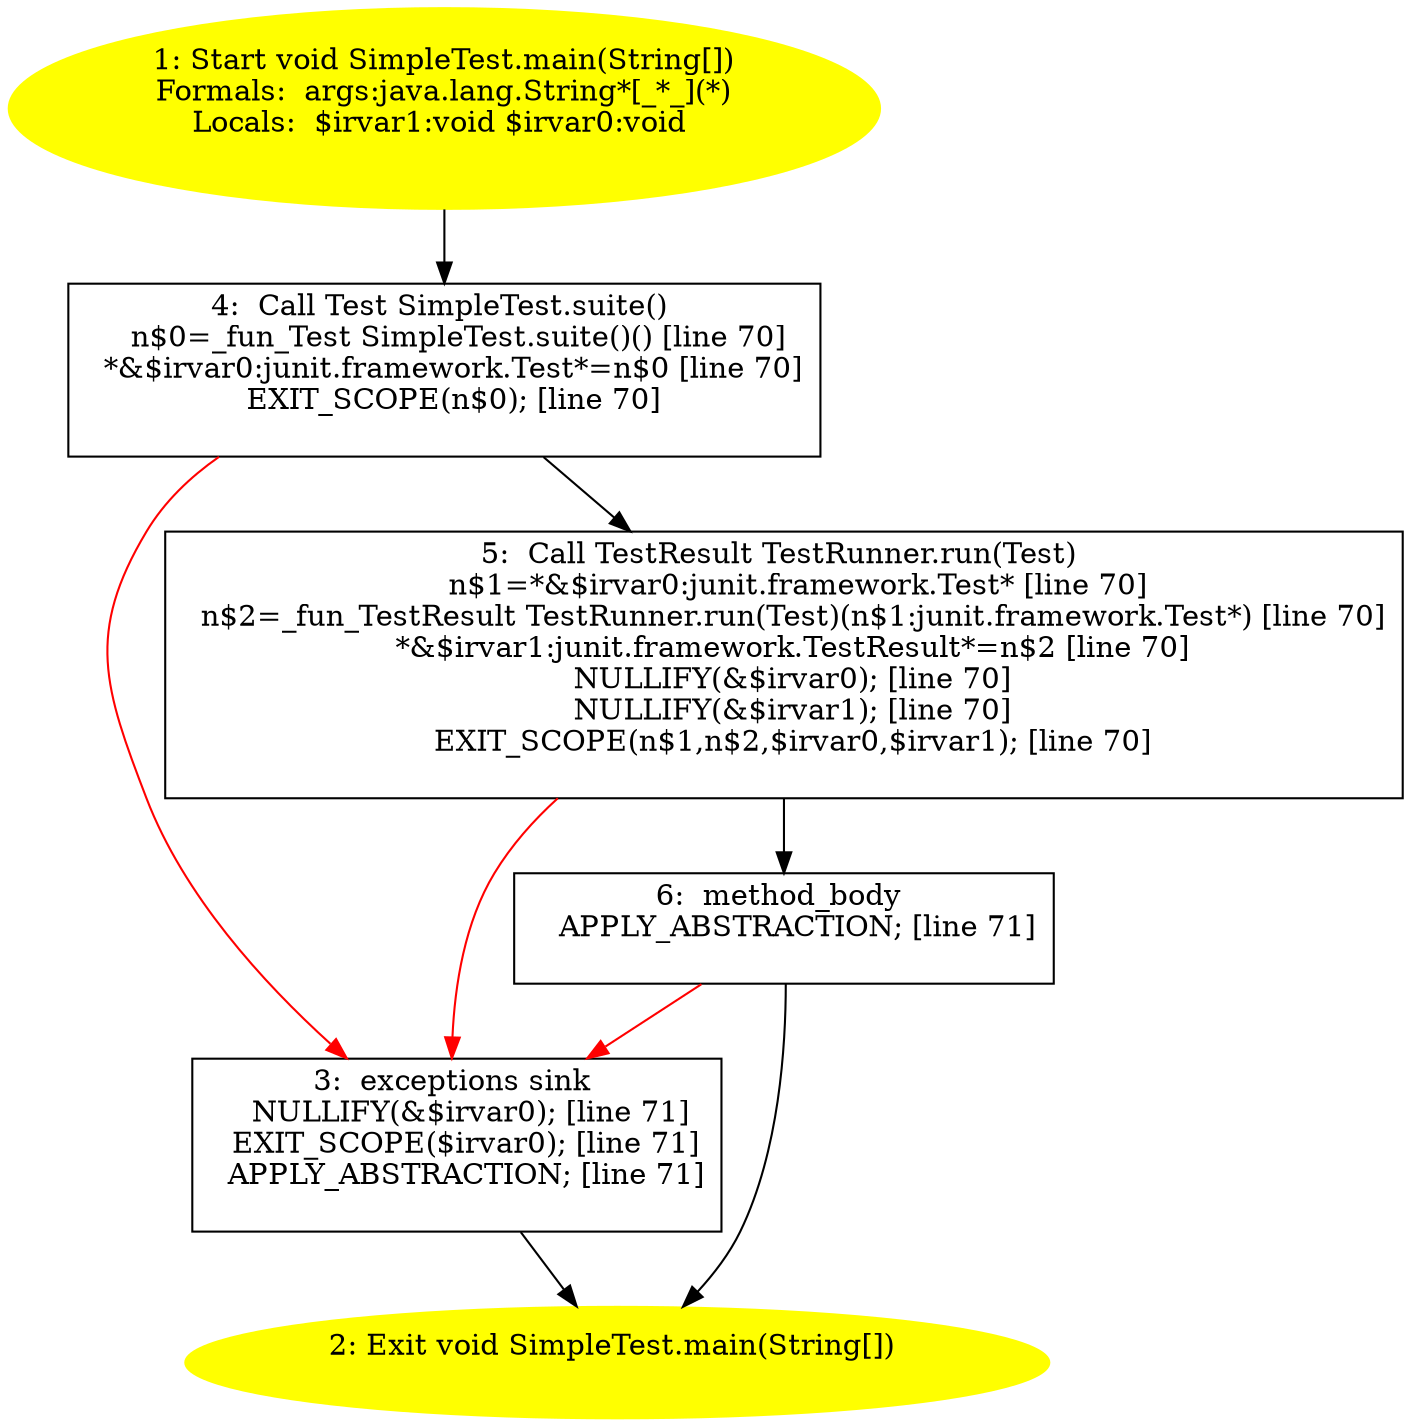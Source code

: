 /* @generated */
digraph cfg {
"junit.samples.SimpleTest.main(java.lang.String[]):void.dadb12c015fca583f685f66f5f5b6c40_1" [label="1: Start void SimpleTest.main(String[])\nFormals:  args:java.lang.String*[_*_](*)\nLocals:  $irvar1:void $irvar0:void \n  " color=yellow style=filled]
	

	 "junit.samples.SimpleTest.main(java.lang.String[]):void.dadb12c015fca583f685f66f5f5b6c40_1" -> "junit.samples.SimpleTest.main(java.lang.String[]):void.dadb12c015fca583f685f66f5f5b6c40_4" ;
"junit.samples.SimpleTest.main(java.lang.String[]):void.dadb12c015fca583f685f66f5f5b6c40_2" [label="2: Exit void SimpleTest.main(String[]) \n  " color=yellow style=filled]
	

"junit.samples.SimpleTest.main(java.lang.String[]):void.dadb12c015fca583f685f66f5f5b6c40_3" [label="3:  exceptions sink \n   NULLIFY(&$irvar0); [line 71]\n  EXIT_SCOPE($irvar0); [line 71]\n  APPLY_ABSTRACTION; [line 71]\n " shape="box"]
	

	 "junit.samples.SimpleTest.main(java.lang.String[]):void.dadb12c015fca583f685f66f5f5b6c40_3" -> "junit.samples.SimpleTest.main(java.lang.String[]):void.dadb12c015fca583f685f66f5f5b6c40_2" ;
"junit.samples.SimpleTest.main(java.lang.String[]):void.dadb12c015fca583f685f66f5f5b6c40_4" [label="4:  Call Test SimpleTest.suite() \n   n$0=_fun_Test SimpleTest.suite()() [line 70]\n  *&$irvar0:junit.framework.Test*=n$0 [line 70]\n  EXIT_SCOPE(n$0); [line 70]\n " shape="box"]
	

	 "junit.samples.SimpleTest.main(java.lang.String[]):void.dadb12c015fca583f685f66f5f5b6c40_4" -> "junit.samples.SimpleTest.main(java.lang.String[]):void.dadb12c015fca583f685f66f5f5b6c40_5" ;
	 "junit.samples.SimpleTest.main(java.lang.String[]):void.dadb12c015fca583f685f66f5f5b6c40_4" -> "junit.samples.SimpleTest.main(java.lang.String[]):void.dadb12c015fca583f685f66f5f5b6c40_3" [color="red" ];
"junit.samples.SimpleTest.main(java.lang.String[]):void.dadb12c015fca583f685f66f5f5b6c40_5" [label="5:  Call TestResult TestRunner.run(Test) \n   n$1=*&$irvar0:junit.framework.Test* [line 70]\n  n$2=_fun_TestResult TestRunner.run(Test)(n$1:junit.framework.Test*) [line 70]\n  *&$irvar1:junit.framework.TestResult*=n$2 [line 70]\n  NULLIFY(&$irvar0); [line 70]\n  NULLIFY(&$irvar1); [line 70]\n  EXIT_SCOPE(n$1,n$2,$irvar0,$irvar1); [line 70]\n " shape="box"]
	

	 "junit.samples.SimpleTest.main(java.lang.String[]):void.dadb12c015fca583f685f66f5f5b6c40_5" -> "junit.samples.SimpleTest.main(java.lang.String[]):void.dadb12c015fca583f685f66f5f5b6c40_6" ;
	 "junit.samples.SimpleTest.main(java.lang.String[]):void.dadb12c015fca583f685f66f5f5b6c40_5" -> "junit.samples.SimpleTest.main(java.lang.String[]):void.dadb12c015fca583f685f66f5f5b6c40_3" [color="red" ];
"junit.samples.SimpleTest.main(java.lang.String[]):void.dadb12c015fca583f685f66f5f5b6c40_6" [label="6:  method_body \n   APPLY_ABSTRACTION; [line 71]\n " shape="box"]
	

	 "junit.samples.SimpleTest.main(java.lang.String[]):void.dadb12c015fca583f685f66f5f5b6c40_6" -> "junit.samples.SimpleTest.main(java.lang.String[]):void.dadb12c015fca583f685f66f5f5b6c40_2" ;
	 "junit.samples.SimpleTest.main(java.lang.String[]):void.dadb12c015fca583f685f66f5f5b6c40_6" -> "junit.samples.SimpleTest.main(java.lang.String[]):void.dadb12c015fca583f685f66f5f5b6c40_3" [color="red" ];
}
